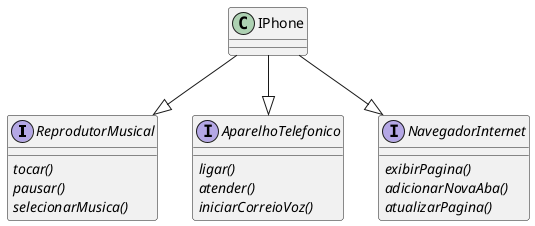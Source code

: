 @startuml

interface ReprodutorMusical {
    {abstract} tocar()
    {abstract} pausar()
    {abstract} selecionarMusica()
}

interface AparelhoTelefonico {
    {abstract} ligar()
    {abstract} atender()
    {abstract} iniciarCorreioVoz()
}

interface NavegadorInternet {
    {abstract} exibirPagina()
    {abstract} adicionarNovaAba()
    {abstract} atualizarPagina()
}

class IPhone {
}

IPhone --|> ReprodutorMusical
IPhone --|> AparelhoTelefonico
IPhone --|> NavegadorInternet

@enduml

